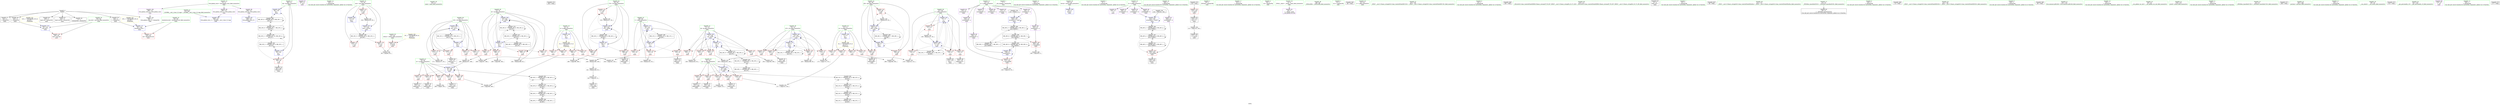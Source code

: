 digraph "SVFG" {
	label="SVFG";

	Node0x5614116430f0 [shape=record,color=grey,label="{NodeID: 0\nNullPtr}"];
	Node0x5614116430f0 -> Node0x561411671900[style=solid];
	Node0x5614116430f0 -> Node0x561411671a00[style=solid];
	Node0x5614116430f0 -> Node0x561411671ad0[style=solid];
	Node0x5614116430f0 -> Node0x561411671ba0[style=solid];
	Node0x5614116430f0 -> Node0x561411671c70[style=solid];
	Node0x5614116430f0 -> Node0x561411671d40[style=solid];
	Node0x5614116430f0 -> Node0x5614116781c0[style=solid];
	Node0x561411678fc0 [shape=record,color=blue,label="{NodeID: 180\n69\<--229\nok\<--\nmain\n}"];
	Node0x561411678fc0 -> Node0x561411691ac0[style=dashed];
	Node0x5614116705e0 [shape=record,color=purple,label="{NodeID: 97\n283\<--21\n\<--.str.1\nmain\n}"];
	Node0x561411643770 [shape=record,color=green,label="{NodeID: 14\n229\<--1\n\<--dummyObj\nCan only get source location for instruction, argument, global var or function.}"];
	Node0x5614116711d0 [shape=record,color=red,label="{NodeID: 111\n275\<--57\n\<--test\nmain\n}"];
	Node0x5614116473c0 [shape=record,color=green,label="{NodeID: 28\n50\<--51\nmain\<--main_field_insensitive\n}"];
	Node0x5614116b2f50 [shape=record,color=black,label="{NodeID: 374\n284 = PHI()\n}"];
	Node0x561411676220 [shape=record,color=red,label="{NodeID: 125\n197\<--71\n\<--i19\nmain\n}"];
	Node0x561411676220 -> Node0x56141167d050[style=solid];
	Node0x561411648630 [shape=record,color=green,label="{NodeID: 42\n79\<--80\nni\<--ni_field_insensitive\nmain\n}"];
	Node0x561411648630 -> Node0x561411676d80[style=solid];
	Node0x561411648630 -> Node0x561411676e50[style=solid];
	Node0x561411648630 -> Node0x561411676f20[style=solid];
	Node0x561411648630 -> Node0x561411676ff0[style=solid];
	Node0x561411648630 -> Node0x5614116770c0[style=solid];
	Node0x561411648630 -> Node0x561411678e20[style=solid];
	Node0x561411696ac0 [shape=record,color=black,label="{NodeID: 305\nMR_28V_2 = PHI(MR_28V_3, MR_28V_1, )\npts\{78 \}\n}"];
	Node0x561411696ac0 -> Node0x56141169a1c0[style=dashed];
	Node0x561411676d80 [shape=record,color=red,label="{NodeID: 139\n205\<--79\n\<--ni\nmain\n}"];
	Node0x561411676d80 -> Node0x561411674d30[style=solid];
	Node0x561411671900 [shape=record,color=black,label="{NodeID: 56\n2\<--3\ndummyVal\<--dummyVal\n}"];
	Node0x56141167d7d0 [shape=record,color=grey,label="{NodeID: 236\n240 = Binary(238, 239, )\n}"];
	Node0x56141167d7d0 -> Node0x56141167d950[style=solid];
	Node0x5614116778e0 [shape=record,color=red,label="{NodeID: 153\n301\<--85\n\<--j83\nmain\n}"];
	Node0x5614116778e0 -> Node0x561411672ce0[style=solid];
	Node0x5614116724c0 [shape=record,color=black,label="{NodeID: 70\n181\<--180\nidxprom29\<--\nmain\n}"];
	Node0x56141167ecd0 [shape=record,color=grey,label="{NodeID: 250\n175 = cmp(173, 174, )\n}"];
	Node0x561411678530 [shape=record,color=blue,label="{NodeID: 167\n67\<--9\nj\<--\nmain\n}"];
	Node0x561411678530 -> Node0x561411675c70[style=dashed];
	Node0x561411678530 -> Node0x561411675d40[style=dashed];
	Node0x561411678530 -> Node0x561411675e10[style=dashed];
	Node0x561411678530 -> Node0x561411675ee0[style=dashed];
	Node0x561411678530 -> Node0x561411678530[style=dashed];
	Node0x561411678530 -> Node0x5614116786d0[style=dashed];
	Node0x561411678530 -> Node0x5614116951c0[style=dashed];
	Node0x561411673020 [shape=record,color=purple,label="{NodeID: 84\n134\<--13\narrayidx15\<--a\nmain\n}"];
	Node0x561411673020 -> Node0x561411678600[style=solid];
	Node0x561411667370 [shape=record,color=green,label="{NodeID: 1\n7\<--1\n__dso_handle\<--dummyObj\nGlob }"];
	Node0x561411679090 [shape=record,color=blue,label="{NodeID: 181\n236\<--9\narrayidx54\<--\nmain\n}"];
	Node0x561411679090 -> Node0x561411677c20[style=dashed];
	Node0x561411679090 -> Node0x561411679090[style=dashed];
	Node0x561411679090 -> Node0x56141168fcc0[style=dashed];
	Node0x5614116706b0 [shape=record,color=purple,label="{NodeID: 98\n364\<--23\nllvm.global_ctors_0\<--llvm.global_ctors\nGlob }"];
	Node0x5614116706b0 -> Node0x561411677fc0[style=solid];
	Node0x561411643840 [shape=record,color=green,label="{NodeID: 15\n245\<--1\n\<--dummyObj\nCan only get source location for instruction, argument, global var or function.}"];
	Node0x56141168dfc0 [shape=record,color=black,label="{NodeID: 278\nMR_20V_6 = PHI(MR_20V_7, MR_20V_5, )\npts\{70 \}\n}"];
	Node0x56141168dfc0 -> Node0x561411678fc0[style=dashed];
	Node0x56141168dfc0 -> Node0x56141168dfc0[style=dashed];
	Node0x56141168dfc0 -> Node0x561411691ac0[style=dashed];
	Node0x56141168dfc0 -> Node0x561411691fc0[style=dashed];
	Node0x5614116712a0 [shape=record,color=red,label="{NodeID: 112\n323\<--57\n\<--test\nmain\n}"];
	Node0x5614116712a0 -> Node0x56141167d650[style=solid];
	Node0x561411647490 [shape=record,color=green,label="{NodeID: 29\n53\<--54\nretval\<--retval_field_insensitive\nmain\n}"];
	Node0x561411647490 -> Node0x5614116782c0[style=solid];
	Node0x5614116762f0 [shape=record,color=red,label="{NodeID: 126\n271\<--71\n\<--i19\nmain\n}"];
	Node0x5614116762f0 -> Node0x56141167ddd0[style=solid];
	Node0x561411648700 [shape=record,color=green,label="{NodeID: 43\n81\<--82\nnj\<--nj_field_insensitive\nmain\n}"];
	Node0x561411648700 -> Node0x561411677190[style=solid];
	Node0x561411648700 -> Node0x561411677260[style=solid];
	Node0x561411648700 -> Node0x561411677330[style=solid];
	Node0x561411648700 -> Node0x561411677400[style=solid];
	Node0x561411648700 -> Node0x5614116774d0[style=solid];
	Node0x561411648700 -> Node0x561411678ef0[style=solid];
	Node0x561411696fc0 [shape=record,color=black,label="{NodeID: 306\nMR_30V_2 = PHI(MR_30V_3, MR_30V_1, )\npts\{80 \}\n}"];
	Node0x561411696fc0 -> Node0x56141169a6c0[style=dashed];
	Node0x561411676e50 [shape=record,color=red,label="{NodeID: 140\n208\<--79\n\<--ni\nmain\n}"];
	Node0x561411676e50 -> Node0x561411675030[style=solid];
	Node0x561411671a00 [shape=record,color=black,label="{NodeID: 57\n141\<--3\n\<--dummyVal\nmain\n}"];
	Node0x56141167d950 [shape=record,color=grey,label="{NodeID: 237\n241 = Binary(240, 92, )\n}"];
	Node0x56141167d950 -> Node0x5614116751b0[style=solid];
	Node0x5614116779b0 [shape=record,color=red,label="{NodeID: 154\n310\<--85\n\<--j83\nmain\n}"];
	Node0x5614116779b0 -> Node0x56141167d4d0[style=solid];
	Node0x561411672590 [shape=record,color=black,label="{NodeID: 71\n220\<--219\nidxprom45\<--\nmain\n}"];
	Node0x56141167ee50 [shape=record,color=grey,label="{NodeID: 251\n189 = cmp(188, 190, )\n}"];
	Node0x561411678600 [shape=record,color=blue,label="{NodeID: 168\n134\<--128\narrayidx15\<--cond\nmain\n}"];
	Node0x561411678600 -> Node0x561411678600[style=dashed];
	Node0x561411678600 -> Node0x5614116915c0[style=dashed];
	Node0x5614116730f0 [shape=record,color=purple,label="{NodeID: 85\n179\<--13\narrayidx28\<--a\nmain\n}"];
	Node0x56141164a130 [shape=record,color=green,label="{NodeID: 2\n9\<--1\n\<--dummyObj\nCan only get source location for instruction, argument, global var or function.}"];
	Node0x561411679160 [shape=record,color=blue,label="{NodeID: 182\n252\<--244\narrayidx61\<--cond57\nmain\n}"];
	Node0x561411679160 -> Node0x561411679160[style=dashed];
	Node0x561411679160 -> Node0x5614116901c0[style=dashed];
	Node0x5614116707b0 [shape=record,color=purple,label="{NodeID: 99\n365\<--23\nllvm.global_ctors_1\<--llvm.global_ctors\nGlob }"];
	Node0x5614116707b0 -> Node0x5614116780c0[style=solid];
	Node0x561411649270 [shape=record,color=green,label="{NodeID: 16\n246\<--1\n\<--dummyObj\nCan only get source location for instruction, argument, global var or function.}"];
	Node0x561411671370 [shape=record,color=red,label="{NodeID: 113\n102\<--59\n\<--i\nmain\n}"];
	Node0x561411671370 -> Node0x56141167e850[style=solid];
	Node0x561411647560 [shape=record,color=green,label="{NodeID: 30\n55\<--56\nnTests\<--nTests_field_insensitive\nmain\n}"];
	Node0x561411647560 -> Node0x561411671030[style=solid];
	Node0x5614116763c0 [shape=record,color=red,label="{NodeID: 127\n173\<--73\n\<--j23\nmain\n}"];
	Node0x5614116763c0 -> Node0x56141167ecd0[style=solid];
	Node0x5614116487d0 [shape=record,color=green,label="{NodeID: 44\n83\<--84\ni79\<--i79_field_insensitive\nmain\n}"];
	Node0x5614116487d0 -> Node0x5614116775a0[style=solid];
	Node0x5614116487d0 -> Node0x561411677670[style=solid];
	Node0x5614116487d0 -> Node0x561411677740[style=solid];
	Node0x5614116487d0 -> Node0x561411679570[style=solid];
	Node0x5614116487d0 -> Node0x5614116797e0[style=solid];
	Node0x5614116974c0 [shape=record,color=black,label="{NodeID: 307\nMR_32V_2 = PHI(MR_32V_3, MR_32V_1, )\npts\{82 \}\n}"];
	Node0x5614116974c0 -> Node0x56141169abc0[style=dashed];
	Node0x561411676f20 [shape=record,color=red,label="{NodeID: 141\n219\<--79\n\<--ni\nmain\n}"];
	Node0x561411676f20 -> Node0x561411672590[style=solid];
	Node0x561411671ad0 [shape=record,color=black,label="{NodeID: 58\n142\<--3\n\<--dummyVal\nmain\n}"];
	Node0x561411671ad0 -> Node0x5614116787a0[style=solid];
	Node0x56141167dad0 [shape=record,color=grey,label="{NodeID: 238\n267 = Binary(266, 92, )\n}"];
	Node0x56141167dad0 -> Node0x5614116793d0[style=solid];
	Node0x561411677a80 [shape=record,color=red,label="{NodeID: 155\n123\<--120\n\<--call11\nmain\n}"];
	Node0x561411677a80 -> Node0x5614116720b0[style=solid];
	Node0x561411672660 [shape=record,color=black,label="{NodeID: 72\n223\<--222\nidxprom47\<--\nmain\n}"];
	Node0x561411674a30 [shape=record,color=grey,label="{NodeID: 252\n195 = cmp(194, 190, )\n}"];
	Node0x5614116786d0 [shape=record,color=blue,label="{NodeID: 169\n67\<--138\nj\<--inc\nmain\n}"];
	Node0x5614116786d0 -> Node0x561411675c70[style=dashed];
	Node0x5614116786d0 -> Node0x561411675d40[style=dashed];
	Node0x5614116786d0 -> Node0x561411675e10[style=dashed];
	Node0x5614116786d0 -> Node0x561411675ee0[style=dashed];
	Node0x5614116786d0 -> Node0x561411678530[style=dashed];
	Node0x5614116786d0 -> Node0x5614116786d0[style=dashed];
	Node0x5614116786d0 -> Node0x5614116951c0[style=dashed];
	Node0x5614116731c0 [shape=record,color=purple,label="{NodeID: 86\n182\<--13\narrayidx30\<--a\nmain\n}"];
	Node0x5614116731c0 -> Node0x561411677b50[style=solid];
	Node0x561411643970 [shape=record,color=green,label="{NodeID: 3\n18\<--1\n_ZSt3cin\<--dummyObj\nGlob }"];
	Node0x561411679230 [shape=record,color=blue,label="{NodeID: 183\n77\<--256\ndj\<--inc63\nmain\n}"];
	Node0x561411679230 -> Node0x561411676a40[style=dashed];
	Node0x561411679230 -> Node0x561411676b10[style=dashed];
	Node0x561411679230 -> Node0x561411676be0[style=dashed];
	Node0x561411679230 -> Node0x561411676cb0[style=dashed];
	Node0x561411679230 -> Node0x561411678d50[style=dashed];
	Node0x561411679230 -> Node0x561411679230[style=dashed];
	Node0x561411679230 -> Node0x56141168bcc0[style=dashed];
	Node0x5614116708b0 [shape=record,color=purple,label="{NodeID: 100\n366\<--23\nllvm.global_ctors_2\<--llvm.global_ctors\nGlob }"];
	Node0x5614116708b0 -> Node0x5614116781c0[style=solid];
	Node0x561411649300 [shape=record,color=green,label="{NodeID: 17\n315\<--1\n\<--dummyObj\nCan only get source location for instruction, argument, global var or function.}"];
	Node0x561411671440 [shape=record,color=red,label="{NodeID: 114\n129\<--59\n\<--i\nmain\n}"];
	Node0x561411671440 -> Node0x561411672250[style=solid];
	Node0x561411647630 [shape=record,color=green,label="{NodeID: 31\n57\<--58\ntest\<--test_field_insensitive\nmain\n}"];
	Node0x561411647630 -> Node0x561411671100[style=solid];
	Node0x561411647630 -> Node0x5614116711d0[style=solid];
	Node0x561411647630 -> Node0x5614116712a0[style=solid];
	Node0x561411647630 -> Node0x561411678390[style=solid];
	Node0x561411647630 -> Node0x5614116798b0[style=solid];
	Node0x561411676490 [shape=record,color=red,label="{NodeID: 128\n180\<--73\n\<--j23\nmain\n}"];
	Node0x561411676490 -> Node0x5614116724c0[style=solid];
	Node0x5614116488a0 [shape=record,color=green,label="{NodeID: 45\n85\<--86\nj83\<--j83_field_insensitive\nmain\n}"];
	Node0x5614116488a0 -> Node0x561411677810[style=solid];
	Node0x5614116488a0 -> Node0x5614116778e0[style=solid];
	Node0x5614116488a0 -> Node0x5614116779b0[style=solid];
	Node0x5614116488a0 -> Node0x561411679640[style=solid];
	Node0x5614116488a0 -> Node0x561411679710[style=solid];
	Node0x5614116979c0 [shape=record,color=black,label="{NodeID: 308\nMR_34V_2 = PHI(MR_34V_6, MR_34V_1, )\npts\{84 \}\n}"];
	Node0x5614116979c0 -> Node0x561411679570[style=dashed];
	Node0x5614116979c0 -> Node0x5614116979c0[style=dashed];
	Node0x561411676ff0 [shape=record,color=red,label="{NodeID: 142\n231\<--79\n\<--ni\nmain\n}"];
	Node0x561411676ff0 -> Node0x561411672730[style=solid];
	Node0x561411671ba0 [shape=record,color=black,label="{NodeID: 59\n144\<--3\n\<--dummyVal\nmain\n}"];
	Node0x561411671ba0 -> Node0x561411678870[style=solid];
	Node0x56141167dc50 [shape=record,color=grey,label="{NodeID: 239\n153 = Binary(152, 92, )\n}"];
	Node0x56141167dc50 -> Node0x561411678940[style=solid];
	Node0x561411677b50 [shape=record,color=red,label="{NodeID: 156\n183\<--182\n\<--arrayidx30\nmain\n}"];
	Node0x561411677b50 -> Node0x56141167e6d0[style=solid];
	Node0x561411672730 [shape=record,color=black,label="{NodeID: 73\n232\<--231\nidxprom51\<--\nmain\n}"];
	Node0x561411674bb0 [shape=record,color=grey,label="{NodeID: 253\n296 = cmp(294, 295, )\n}"];
	Node0x5614116787a0 [shape=record,color=blue,label="{NodeID: 170\n63\<--142\nexn.slot\<--\nmain\n}"];
	Node0x5614116787a0 -> Node0x561411675ad0[style=dashed];
	Node0x561411673290 [shape=record,color=purple,label="{NodeID: 87\n221\<--13\narrayidx46\<--a\nmain\n}"];
	Node0x561411642fd0 [shape=record,color=green,label="{NodeID: 4\n19\<--1\n.str\<--dummyObj\nGlob }"];
	Node0x561411679300 [shape=record,color=blue,label="{NodeID: 184\n75\<--261\ndi\<--inc66\nmain\n}"];
	Node0x561411679300 -> Node0x561411676700[style=dashed];
	Node0x561411679300 -> Node0x5614116767d0[style=dashed];
	Node0x561411679300 -> Node0x5614116768a0[style=dashed];
	Node0x561411679300 -> Node0x561411676970[style=dashed];
	Node0x561411679300 -> Node0x561411679300[style=dashed];
	Node0x561411679300 -> Node0x56141168b7c0[style=dashed];
	Node0x5614116709b0 [shape=record,color=red,label="{NodeID: 101\n103\<--8\n\<--n\nmain\n}"];
	Node0x5614116709b0 -> Node0x56141167e850[style=solid];
	Node0x5614116493d0 [shape=record,color=green,label="{NodeID: 18\n4\<--6\n_ZStL8__ioinit\<--_ZStL8__ioinit_field_insensitive\nGlob }"];
	Node0x5614116493d0 -> Node0x561411672e80[style=solid];
	Node0x56141168f6d0 [shape=record,color=black,label="{NodeID: 281\nMR_30V_5 = PHI(MR_30V_6, MR_30V_4, )\npts\{80 \}\n}"];
	Node0x56141168f6d0 -> Node0x561411678e20[style=dashed];
	Node0x56141168f6d0 -> Node0x56141168c1c0[style=dashed];
	Node0x56141168f6d0 -> Node0x56141168f6d0[style=dashed];
	Node0x561411675a00 [shape=record,color=red,label="{NodeID: 115\n152\<--59\n\<--i\nmain\n}"];
	Node0x561411675a00 -> Node0x56141167dc50[style=solid];
	Node0x561411647700 [shape=record,color=green,label="{NodeID: 32\n59\<--60\ni\<--i_field_insensitive\nmain\n}"];
	Node0x561411647700 -> Node0x561411671370[style=solid];
	Node0x561411647700 -> Node0x561411671440[style=solid];
	Node0x561411647700 -> Node0x561411675a00[style=solid];
	Node0x561411647700 -> Node0x561411678460[style=solid];
	Node0x561411647700 -> Node0x561411678940[style=solid];
	Node0x561411676560 [shape=record,color=red,label="{NodeID: 129\n201\<--73\n\<--j23\nmain\n}"];
	Node0x561411676560 -> Node0x56141167d350[style=solid];
	Node0x561411648970 [shape=record,color=green,label="{NodeID: 46\n89\<--90\n_ZNSirsERi\<--_ZNSirsERi_field_insensitive\n}"];
	Node0x561411697ec0 [shape=record,color=black,label="{NodeID: 309\nMR_36V_2 = PHI(MR_36V_7, MR_36V_1, )\npts\{86 \}\n}"];
	Node0x561411697ec0 -> Node0x561411679640[style=dashed];
	Node0x561411697ec0 -> Node0x561411697ec0[style=dashed];
	Node0x5614116770c0 [shape=record,color=red,label="{NodeID: 143\n247\<--79\n\<--ni\nmain\n}"];
	Node0x5614116770c0 -> Node0x5614116729a0[style=solid];
	Node0x561411671c70 [shape=record,color=black,label="{NodeID: 60\n330\<--3\nlpad.val\<--dummyVal\nmain\n}"];
	Node0x56141167ddd0 [shape=record,color=grey,label="{NodeID: 240\n272 = Binary(271, 92, )\n}"];
	Node0x56141167ddd0 -> Node0x5614116794a0[style=solid];
	Node0x561411677c20 [shape=record,color=red,label="{NodeID: 157\n225\<--224\n\<--arrayidx48\nmain\n}"];
	Node0x561411677c20 -> Node0x5614116754b0[style=solid];
	Node0x561411672800 [shape=record,color=black,label="{NodeID: 74\n235\<--234\nidxprom53\<--\nmain\n}"];
	Node0x561411674d30 [shape=record,color=grey,label="{NodeID: 254\n206 = cmp(9, 205, )\n}"];
	Node0x561411678870 [shape=record,color=blue,label="{NodeID: 171\n65\<--144\nehselector.slot\<--\nmain\n}"];
	Node0x561411678870 -> Node0x561411675ba0[style=dashed];
	Node0x561411673360 [shape=record,color=purple,label="{NodeID: 88\n224\<--13\narrayidx48\<--a\nmain\n}"];
	Node0x561411673360 -> Node0x561411677c20[style=solid];
	Node0x561411647cc0 [shape=record,color=green,label="{NodeID: 5\n21\<--1\n.str.1\<--dummyObj\nGlob }"];
	Node0x5614116793d0 [shape=record,color=blue,label="{NodeID: 185\n73\<--267\nj23\<--inc70\nmain\n}"];
	Node0x5614116793d0 -> Node0x5614116763c0[style=dashed];
	Node0x5614116793d0 -> Node0x561411676490[style=dashed];
	Node0x5614116793d0 -> Node0x561411676560[style=dashed];
	Node0x5614116793d0 -> Node0x561411676630[style=dashed];
	Node0x5614116793d0 -> Node0x561411678bb0[style=dashed];
	Node0x5614116793d0 -> Node0x5614116793d0[style=dashed];
	Node0x5614116793d0 -> Node0x5614116960c0[style=dashed];
	Node0x561411670a80 [shape=record,color=red,label="{NodeID: 102\n168\<--8\n\<--n\nmain\n}"];
	Node0x561411670a80 -> Node0x561411675630[style=solid];
	Node0x5614116494a0 [shape=record,color=green,label="{NodeID: 19\n8\<--10\nn\<--n_field_insensitive\nGlob }"];
	Node0x5614116494a0 -> Node0x5614116709b0[style=solid];
	Node0x5614116494a0 -> Node0x561411670a80[style=solid];
	Node0x5614116494a0 -> Node0x561411670b50[style=solid];
	Node0x5614116494a0 -> Node0x561411670c20[style=solid];
	Node0x5614116494a0 -> Node0x561411677dc0[style=solid];
	Node0x5614116b1e00 [shape=record,color=black,label="{NodeID: 365\n88 = PHI()\n}"];
	Node0x56141168f7c0 [shape=record,color=black,label="{NodeID: 282\nMR_32V_5 = PHI(MR_32V_6, MR_32V_4, )\npts\{82 \}\n}"];
	Node0x56141168f7c0 -> Node0x561411678ef0[style=dashed];
	Node0x56141168f7c0 -> Node0x56141168c6c0[style=dashed];
	Node0x56141168f7c0 -> Node0x56141168f7c0[style=dashed];
	Node0x561411675ad0 [shape=record,color=red,label="{NodeID: 116\n328\<--63\nexn\<--exn.slot\nmain\n}"];
	Node0x5614116477d0 [shape=record,color=green,label="{NodeID: 33\n61\<--62\ns\<--s_field_insensitive\nmain\n}"];
	Node0x561411693dc0 [shape=record,color=black,label="{NodeID: 296\nMR_38V_8 = PHI(MR_38V_12, MR_38V_7, )\npts\{140000 \}\n}"];
	Node0x561411693dc0 -> Node0x561411677b50[style=dashed];
	Node0x561411693dc0 -> Node0x56141168fcc0[style=dashed];
	Node0x561411693dc0 -> Node0x561411693dc0[style=dashed];
	Node0x561411693dc0 -> Node0x5614116983c0[style=dashed];
	Node0x561411676630 [shape=record,color=red,label="{NodeID: 130\n266\<--73\n\<--j23\nmain\n}"];
	Node0x561411676630 -> Node0x56141167dad0[style=solid];
	Node0x561411648a40 [shape=record,color=green,label="{NodeID: 47\n107\<--108\n_ZNSt7__cxx1112basic_stringIcSt11char_traitsIcESaIcEEC1Ev\<--_ZNSt7__cxx1112basic_stringIcSt11char_traitsIcESaIcEEC1Ev_field_insensitive\n}"];
	Node0x5614116983c0 [shape=record,color=black,label="{NodeID: 310\nMR_38V_2 = PHI(MR_38V_7, MR_38V_1, )\npts\{140000 \}\n}"];
	Node0x5614116983c0 -> Node0x5614116915c0[style=dashed];
	Node0x561411677190 [shape=record,color=red,label="{NodeID: 144\n212\<--81\n\<--nj\nmain\n}"];
	Node0x561411677190 -> Node0x561411675330[style=solid];
	Node0x561411671d40 [shape=record,color=black,label="{NodeID: 61\n331\<--3\nlpad.val104\<--dummyVal\nmain\n}"];
	Node0x56141167df50 [shape=record,color=grey,label="{NodeID: 241\n138 = Binary(137, 92, )\n}"];
	Node0x56141167df50 -> Node0x5614116786d0[style=solid];
	Node0x561411677cf0 [shape=record,color=red,label="{NodeID: 158\n304\<--303\n\<--arrayidx90\nmain\n}"];
	Node0x561411677cf0 -> Node0x561411672db0[style=solid];
	Node0x5614116728d0 [shape=record,color=black,label="{NodeID: 75\n243\<--242\n\<--tobool56\nmain\n}"];
	Node0x561411674eb0 [shape=record,color=grey,label="{NodeID: 255\n217 = cmp(215, 216, )\n}"];
	Node0x561411678940 [shape=record,color=blue,label="{NodeID: 172\n59\<--153\ni\<--inc17\nmain\n}"];
	Node0x561411678940 -> Node0x561411671370[style=dashed];
	Node0x561411678940 -> Node0x561411671440[style=dashed];
	Node0x561411678940 -> Node0x561411675a00[style=dashed];
	Node0x561411678940 -> Node0x561411678940[style=dashed];
	Node0x561411678940 -> Node0x561411694cc0[style=dashed];
	Node0x561411673430 [shape=record,color=purple,label="{NodeID: 89\n233\<--13\narrayidx52\<--a\nmain\n}"];
	Node0x5614116481d0 [shape=record,color=green,label="{NodeID: 6\n24\<--1\n\<--dummyObj\nCan only get source location for instruction, argument, global var or function.}"];
	Node0x5614116794a0 [shape=record,color=blue,label="{NodeID: 186\n71\<--272\ni19\<--inc73\nmain\n}"];
	Node0x5614116794a0 -> Node0x561411676080[style=dashed];
	Node0x5614116794a0 -> Node0x561411676150[style=dashed];
	Node0x5614116794a0 -> Node0x561411676220[style=dashed];
	Node0x5614116794a0 -> Node0x5614116762f0[style=dashed];
	Node0x5614116794a0 -> Node0x5614116794a0[style=dashed];
	Node0x5614116794a0 -> Node0x561411695bc0[style=dashed];
	Node0x561411670b50 [shape=record,color=red,label="{NodeID: 103\n209\<--8\n\<--n\nmain\n}"];
	Node0x561411670b50 -> Node0x561411675030[style=solid];
	Node0x561411649570 [shape=record,color=green,label="{NodeID: 20\n11\<--12\nm\<--m_field_insensitive\nGlob }"];
	Node0x561411649570 -> Node0x561411670cf0[style=solid];
	Node0x561411649570 -> Node0x561411670dc0[style=solid];
	Node0x561411649570 -> Node0x561411670e90[style=solid];
	Node0x561411649570 -> Node0x561411670f60[style=solid];
	Node0x561411649570 -> Node0x561411677ec0[style=solid];
	Node0x5614116b2750 [shape=record,color=black,label="{NodeID: 366\n109 = PHI()\n}"];
	Node0x56141168fcc0 [shape=record,color=black,label="{NodeID: 283\nMR_38V_9 = PHI(MR_38V_10, MR_38V_8, )\npts\{140000 \}\n}"];
	Node0x56141168fcc0 -> Node0x561411677c20[style=dashed];
	Node0x56141168fcc0 -> Node0x561411679090[style=dashed];
	Node0x56141168fcc0 -> Node0x56141168fcc0[style=dashed];
	Node0x56141168fcc0 -> Node0x561411693dc0[style=dashed];
	Node0x561411675ba0 [shape=record,color=red,label="{NodeID: 117\n329\<--65\nsel\<--ehselector.slot\nmain\n}"];
	Node0x5614116478a0 [shape=record,color=green,label="{NodeID: 34\n63\<--64\nexn.slot\<--exn.slot_field_insensitive\nmain\n}"];
	Node0x5614116478a0 -> Node0x561411675ad0[style=solid];
	Node0x5614116478a0 -> Node0x5614116787a0[style=solid];
	Node0x5614116942c0 [shape=record,color=black,label="{NodeID: 297\nMR_40V_4 = PHI(MR_40V_8, MR_40V_3, )\npts\{170000 \}\n}"];
	Node0x5614116942c0 -> Node0x561411677cf0[style=dashed];
	Node0x5614116942c0 -> Node0x5614116901c0[style=dashed];
	Node0x5614116942c0 -> Node0x5614116942c0[style=dashed];
	Node0x5614116942c0 -> Node0x5614116988c0[style=dashed];
	Node0x561411676700 [shape=record,color=red,label="{NodeID: 131\n188\<--75\n\<--di\nmain\n}"];
	Node0x561411676700 -> Node0x56141167ee50[style=solid];
	Node0x561411648b10 [shape=record,color=green,label="{NodeID: 48\n110\<--111\n_ZStrsIcSt11char_traitsIcESaIcEERSt13basic_istreamIT_T0_ES7_RNSt7__cxx1112basic_stringIS4_S5_T1_EE\<--_ZStrsIcSt11char_traitsIcESaIcEERSt13basic_istreamIT_T0_ES7_RNSt7__cxx1112basic_stringIS4_S5_T1_EE_field_insensitive\n}"];
	Node0x5614116988c0 [shape=record,color=black,label="{NodeID: 311\nMR_40V_2 = PHI(MR_40V_3, MR_40V_1, )\npts\{170000 \}\n}"];
	Node0x5614116988c0 -> Node0x561411677cf0[style=dashed];
	Node0x5614116988c0 -> Node0x5614116942c0[style=dashed];
	Node0x5614116988c0 -> Node0x5614116988c0[style=dashed];
	Node0x561411677260 [shape=record,color=red,label="{NodeID: 145\n215\<--81\n\<--nj\nmain\n}"];
	Node0x561411677260 -> Node0x561411674eb0[style=solid];
	Node0x561411671e10 [shape=record,color=black,label="{NodeID: 62\n52\<--9\nmain_ret\<--\nmain\n}"];
	Node0x56141169cec0 [shape=record,color=yellow,style=double,label="{NodeID: 325\n2V_1 = ENCHI(MR_2V_0)\npts\{10 \}\nFun[main]}"];
	Node0x56141169cec0 -> Node0x5614116709b0[style=dashed];
	Node0x56141169cec0 -> Node0x561411670a80[style=dashed];
	Node0x56141169cec0 -> Node0x561411670b50[style=dashed];
	Node0x56141169cec0 -> Node0x561411670c20[style=dashed];
	Node0x56141167e0d0 [shape=record,color=grey,label="{NodeID: 242\n256 = Binary(255, 92, )\n}"];
	Node0x56141167e0d0 -> Node0x561411679230[style=solid];
	Node0x561411677dc0 [shape=record,color=blue,label="{NodeID: 159\n8\<--9\nn\<--\nGlob }"];
	Node0x561411677dc0 -> Node0x56141169cec0[style=dashed];
	Node0x5614116729a0 [shape=record,color=black,label="{NodeID: 76\n248\<--247\nidxprom58\<--\nmain\n}"];
	Node0x561411675030 [shape=record,color=grey,label="{NodeID: 256\n210 = cmp(208, 209, )\n}"];
	Node0x561411678a10 [shape=record,color=blue,label="{NodeID: 173\n69\<--164\nok\<--\nmain\n}"];
	Node0x561411678a10 -> Node0x561411675fb0[style=dashed];
	Node0x561411678a10 -> Node0x561411691fc0[style=dashed];
	Node0x561411678a10 -> Node0x5614116956c0[style=dashed];
	Node0x561411673500 [shape=record,color=purple,label="{NodeID: 90\n236\<--13\narrayidx54\<--a\nmain\n}"];
	Node0x561411673500 -> Node0x561411679090[style=solid];
	Node0x561411648260 [shape=record,color=green,label="{NodeID: 7\n92\<--1\n\<--dummyObj\nCan only get source location for instruction, argument, global var or function.}"];
	Node0x56141168b7c0 [shape=record,color=black,label="{NodeID: 270\nMR_26V_8 = PHI(MR_26V_6, MR_26V_4, )\npts\{76 \}\n}"];
	Node0x56141168b7c0 -> Node0x561411678c80[style=dashed];
	Node0x56141168b7c0 -> Node0x56141168b7c0[style=dashed];
	Node0x56141168b7c0 -> Node0x561411699cc0[style=dashed];
	Node0x561411679570 [shape=record,color=blue,label="{NodeID: 187\n83\<--9\ni79\<--\nmain\n}"];
	Node0x561411679570 -> Node0x5614116775a0[style=dashed];
	Node0x561411679570 -> Node0x561411677670[style=dashed];
	Node0x561411679570 -> Node0x561411677740[style=dashed];
	Node0x561411679570 -> Node0x5614116797e0[style=dashed];
	Node0x561411679570 -> Node0x5614116979c0[style=dashed];
	Node0x561411670c20 [shape=record,color=red,label="{NodeID: 104\n289\<--8\n\<--n\nmain\n}"];
	Node0x561411670c20 -> Node0x56141167eb50[style=solid];
	Node0x561411649640 [shape=record,color=green,label="{NodeID: 21\n13\<--14\na\<--a_field_insensitive\nGlob }"];
	Node0x561411649640 -> Node0x561411672f50[style=solid];
	Node0x561411649640 -> Node0x561411673020[style=solid];
	Node0x561411649640 -> Node0x5614116730f0[style=solid];
	Node0x561411649640 -> Node0x5614116731c0[style=solid];
	Node0x561411649640 -> Node0x561411673290[style=solid];
	Node0x561411649640 -> Node0x561411673360[style=solid];
	Node0x561411649640 -> Node0x561411673430[style=solid];
	Node0x561411649640 -> Node0x561411673500[style=solid];
	Node0x5614116b2850 [shape=record,color=black,label="{NodeID: 367\n98 = PHI()\n}"];
	Node0x5614116901c0 [shape=record,color=black,label="{NodeID: 284\nMR_40V_5 = PHI(MR_40V_6, MR_40V_4, )\npts\{170000 \}\n}"];
	Node0x5614116901c0 -> Node0x561411679160[style=dashed];
	Node0x5614116901c0 -> Node0x5614116901c0[style=dashed];
	Node0x5614116901c0 -> Node0x5614116942c0[style=dashed];
	Node0x561411675c70 [shape=record,color=red,label="{NodeID: 118\n114\<--67\n\<--j\nmain\n}"];
	Node0x561411675c70 -> Node0x56141167e550[style=solid];
	Node0x561411647970 [shape=record,color=green,label="{NodeID: 35\n65\<--66\nehselector.slot\<--ehselector.slot_field_insensitive\nmain\n}"];
	Node0x561411647970 -> Node0x561411675ba0[style=solid];
	Node0x561411647970 -> Node0x561411678870[style=solid];
	Node0x5614116947c0 [shape=record,color=black,label="{NodeID: 298\nMR_10V_3 = PHI(MR_10V_4, MR_10V_2, )\npts\{58 \}\n}"];
	Node0x5614116947c0 -> Node0x561411671100[style=dashed];
	Node0x5614116947c0 -> Node0x5614116711d0[style=dashed];
	Node0x5614116947c0 -> Node0x5614116712a0[style=dashed];
	Node0x5614116947c0 -> Node0x5614116798b0[style=dashed];
	Node0x5614116767d0 [shape=record,color=red,label="{NodeID: 132\n198\<--75\n\<--di\nmain\n}"];
	Node0x5614116767d0 -> Node0x56141167d050[style=solid];
	Node0x561411648be0 [shape=record,color=green,label="{NodeID: 49\n121\<--122\n_ZNSt7__cxx1112basic_stringIcSt11char_traitsIcESaIcEEixEm\<--_ZNSt7__cxx1112basic_stringIcSt11char_traitsIcESaIcEEixEm_field_insensitive\n}"];
	Node0x56141167c510 [shape=record,color=black,label="{NodeID: 229\n128 = PHI(92, 9, )\n}"];
	Node0x56141167c510 -> Node0x561411678600[style=solid];
	Node0x561411677330 [shape=record,color=red,label="{NodeID: 146\n222\<--81\n\<--nj\nmain\n}"];
	Node0x561411677330 -> Node0x561411672660[style=solid];
	Node0x561411671ee0 [shape=record,color=black,label="{NodeID: 63\n36\<--37\n\<--_ZNSt8ios_base4InitD1Ev\nCan only get source location for instruction, argument, global var or function.}"];
	Node0x56141169d9e0 [shape=record,color=yellow,style=double,label="{NodeID: 326\n4V_1 = ENCHI(MR_4V_0)\npts\{12 \}\nFun[main]}"];
	Node0x56141169d9e0 -> Node0x561411670cf0[style=dashed];
	Node0x56141169d9e0 -> Node0x561411670dc0[style=dashed];
	Node0x56141169d9e0 -> Node0x561411670e90[style=dashed];
	Node0x56141169d9e0 -> Node0x561411670f60[style=dashed];
	Node0x56141167e250 [shape=record,color=grey,label="{NodeID: 243\n261 = Binary(260, 92, )\n}"];
	Node0x56141167e250 -> Node0x561411679300[style=solid];
	Node0x561411677ec0 [shape=record,color=blue,label="{NodeID: 160\n11\<--9\nm\<--\nGlob }"];
	Node0x561411677ec0 -> Node0x56141169d9e0[style=dashed];
	Node0x561411672a70 [shape=record,color=black,label="{NodeID: 77\n251\<--250\nidxprom60\<--\nmain\n}"];
	Node0x5614116751b0 [shape=record,color=grey,label="{NodeID: 257\n242 = cmp(241, 9, )\n}"];
	Node0x5614116751b0 -> Node0x5614116728d0[style=solid];
	Node0x561411678ae0 [shape=record,color=blue,label="{NodeID: 174\n71\<--9\ni19\<--\nmain\n}"];
	Node0x561411678ae0 -> Node0x561411676080[style=dashed];
	Node0x561411678ae0 -> Node0x561411676150[style=dashed];
	Node0x561411678ae0 -> Node0x561411676220[style=dashed];
	Node0x561411678ae0 -> Node0x5614116762f0[style=dashed];
	Node0x561411678ae0 -> Node0x5614116794a0[style=dashed];
	Node0x561411678ae0 -> Node0x561411695bc0[style=dashed];
	Node0x5614116735d0 [shape=record,color=purple,label="{NodeID: 91\n156\<--15\n\<--b\nmain\n}"];
	Node0x561411649f80 [shape=record,color=green,label="{NodeID: 8\n126\<--1\n\<--dummyObj\nCan only get source location for instruction, argument, global var or function.}"];
	Node0x56141168bcc0 [shape=record,color=black,label="{NodeID: 271\nMR_28V_9 = PHI(MR_28V_5, MR_28V_4, )\npts\{78 \}\n}"];
	Node0x56141168bcc0 -> Node0x561411678d50[style=dashed];
	Node0x56141168bcc0 -> Node0x56141168bcc0[style=dashed];
	Node0x56141168bcc0 -> Node0x56141169a1c0[style=dashed];
	Node0x561411679640 [shape=record,color=blue,label="{NodeID: 188\n85\<--9\nj83\<--\nmain\n}"];
	Node0x561411679640 -> Node0x561411677810[style=dashed];
	Node0x561411679640 -> Node0x5614116778e0[style=dashed];
	Node0x561411679640 -> Node0x5614116779b0[style=dashed];
	Node0x561411679640 -> Node0x561411679640[style=dashed];
	Node0x561411679640 -> Node0x561411679710[style=dashed];
	Node0x561411679640 -> Node0x561411697ec0[style=dashed];
	Node0x561411670cf0 [shape=record,color=red,label="{NodeID: 105\n115\<--11\n\<--m\nmain\n}"];
	Node0x561411670cf0 -> Node0x56141167e550[style=solid];
	Node0x561411649710 [shape=record,color=green,label="{NodeID: 22\n15\<--17\nb\<--b_field_insensitive\nGlob }"];
	Node0x561411649710 -> Node0x5614116735d0[style=solid];
	Node0x561411649710 -> Node0x5614116736a0[style=solid];
	Node0x561411649710 -> Node0x561411673770[style=solid];
	Node0x561411649710 -> Node0x561411673840[style=solid];
	Node0x561411649710 -> Node0x561411673910[style=solid];
	Node0x5614116b29b0 [shape=record,color=black,label="{NodeID: 368\n35 = PHI()\n}"];
	Node0x561411675d40 [shape=record,color=red,label="{NodeID: 119\n118\<--67\n\<--j\nmain\n}"];
	Node0x561411675d40 -> Node0x561411671fe0[style=solid];
	Node0x561411647a40 [shape=record,color=green,label="{NodeID: 36\n67\<--68\nj\<--j_field_insensitive\nmain\n}"];
	Node0x561411647a40 -> Node0x561411675c70[style=solid];
	Node0x561411647a40 -> Node0x561411675d40[style=solid];
	Node0x561411647a40 -> Node0x561411675e10[style=solid];
	Node0x561411647a40 -> Node0x561411675ee0[style=solid];
	Node0x561411647a40 -> Node0x561411678530[style=solid];
	Node0x561411647a40 -> Node0x5614116786d0[style=solid];
	Node0x561411694cc0 [shape=record,color=black,label="{NodeID: 299\nMR_12V_2 = PHI(MR_12V_4, MR_12V_1, )\npts\{60 \}\n}"];
	Node0x561411694cc0 -> Node0x561411678460[style=dashed];
	Node0x5614116768a0 [shape=record,color=red,label="{NodeID: 133\n238\<--75\n\<--di\nmain\n}"];
	Node0x5614116768a0 -> Node0x56141167d7d0[style=solid];
	Node0x561411648cb0 [shape=record,color=green,label="{NodeID: 50\n147\<--148\n_ZNSt7__cxx1112basic_stringIcSt11char_traitsIcESaIcEED1Ev\<--_ZNSt7__cxx1112basic_stringIcSt11char_traitsIcESaIcEED1Ev_field_insensitive\n}"];
	Node0x56141167cab0 [shape=record,color=black,label="{NodeID: 230\n244 = PHI(245, 246, )\n}"];
	Node0x56141167cab0 -> Node0x561411679160[style=solid];
	Node0x561411677400 [shape=record,color=red,label="{NodeID: 147\n234\<--81\n\<--nj\nmain\n}"];
	Node0x561411677400 -> Node0x561411672800[style=solid];
	Node0x561411671fe0 [shape=record,color=black,label="{NodeID: 64\n119\<--118\nconv\<--\nmain\n}"];
	Node0x56141167e3d0 [shape=record,color=grey,label="{NodeID: 244\n125 = cmp(124, 126, )\n}"];
	Node0x56141167e3d0 -> Node0x561411672180[style=solid];
	Node0x561411677fc0 [shape=record,color=blue,label="{NodeID: 161\n364\<--24\nllvm.global_ctors_0\<--\nGlob }"];
	Node0x561411672b40 [shape=record,color=black,label="{NodeID: 78\n281\<--280\ntobool76\<--\nmain\n}"];
	Node0x561411675330 [shape=record,color=grey,label="{NodeID: 258\n213 = cmp(9, 212, )\n}"];
	Node0x561411678bb0 [shape=record,color=blue,label="{NodeID: 175\n73\<--9\nj23\<--\nmain\n}"];
	Node0x561411678bb0 -> Node0x5614116763c0[style=dashed];
	Node0x561411678bb0 -> Node0x561411676490[style=dashed];
	Node0x561411678bb0 -> Node0x561411676560[style=dashed];
	Node0x561411678bb0 -> Node0x561411676630[style=dashed];
	Node0x561411678bb0 -> Node0x561411678bb0[style=dashed];
	Node0x561411678bb0 -> Node0x5614116793d0[style=dashed];
	Node0x561411678bb0 -> Node0x5614116960c0[style=dashed];
	Node0x5614116736a0 [shape=record,color=purple,label="{NodeID: 92\n249\<--15\narrayidx59\<--b\nmain\n}"];
	Node0x56141164a010 [shape=record,color=green,label="{NodeID: 9\n158\<--1\n\<--dummyObj\nCan only get source location for instruction, argument, global var or function.}"];
	Node0x56141168c1c0 [shape=record,color=black,label="{NodeID: 272\nMR_30V_8 = PHI(MR_30V_5, MR_30V_4, )\npts\{80 \}\n}"];
	Node0x56141168c1c0 -> Node0x56141168c1c0[style=dashed];
	Node0x56141168c1c0 -> Node0x56141168f6d0[style=dashed];
	Node0x56141168c1c0 -> Node0x56141169a6c0[style=dashed];
	Node0x561411679710 [shape=record,color=blue,label="{NodeID: 189\n85\<--311\nj83\<--inc94\nmain\n}"];
	Node0x561411679710 -> Node0x561411677810[style=dashed];
	Node0x561411679710 -> Node0x5614116778e0[style=dashed];
	Node0x561411679710 -> Node0x5614116779b0[style=dashed];
	Node0x561411679710 -> Node0x561411679640[style=dashed];
	Node0x561411679710 -> Node0x561411679710[style=dashed];
	Node0x561411679710 -> Node0x561411697ec0[style=dashed];
	Node0x561411670dc0 [shape=record,color=red,label="{NodeID: 106\n174\<--11\n\<--m\nmain\n}"];
	Node0x561411670dc0 -> Node0x56141167ecd0[style=solid];
	Node0x5614116497e0 [shape=record,color=green,label="{NodeID: 23\n23\<--27\nllvm.global_ctors\<--llvm.global_ctors_field_insensitive\nGlob }"];
	Node0x5614116497e0 -> Node0x5614116706b0[style=solid];
	Node0x5614116497e0 -> Node0x5614116707b0[style=solid];
	Node0x5614116497e0 -> Node0x5614116708b0[style=solid];
	Node0x5614116b2a80 [shape=record,color=black,label="{NodeID: 369\n99 = PHI()\n}"];
	Node0x561411675e10 [shape=record,color=red,label="{NodeID: 120\n132\<--67\n\<--j\nmain\n}"];
	Node0x561411675e10 -> Node0x561411672320[style=solid];
	Node0x561411647b10 [shape=record,color=green,label="{NodeID: 37\n69\<--70\nok\<--ok_field_insensitive\nmain\n}"];
	Node0x561411647b10 -> Node0x561411675fb0[style=solid];
	Node0x561411647b10 -> Node0x561411678a10[style=solid];
	Node0x561411647b10 -> Node0x561411678fc0[style=solid];
	Node0x5614116951c0 [shape=record,color=black,label="{NodeID: 300\nMR_18V_2 = PHI(MR_18V_3, MR_18V_1, )\npts\{68 \}\n}"];
	Node0x5614116951c0 -> Node0x561411678530[style=dashed];
	Node0x5614116951c0 -> Node0x5614116951c0[style=dashed];
	Node0x561411676970 [shape=record,color=red,label="{NodeID: 134\n260\<--75\n\<--di\nmain\n}"];
	Node0x561411676970 -> Node0x56141167e250[style=solid];
	Node0x561411648d80 [shape=record,color=green,label="{NodeID: 51\n161\<--162\nllvm.memset.p0i8.i64\<--llvm.memset.p0i8.i64_field_insensitive\n}"];
	Node0x56141167d050 [shape=record,color=grey,label="{NodeID: 231\n199 = Binary(197, 198, )\n}"];
	Node0x56141167d050 -> Node0x561411678e20[style=solid];
	Node0x5614116774d0 [shape=record,color=red,label="{NodeID: 148\n250\<--81\n\<--nj\nmain\n}"];
	Node0x5614116774d0 -> Node0x561411672a70[style=solid];
	Node0x5614116720b0 [shape=record,color=black,label="{NodeID: 65\n124\<--123\nconv12\<--\nmain\n}"];
	Node0x5614116720b0 -> Node0x56141167e3d0[style=solid];
	Node0x56141169dba0 [shape=record,color=yellow,style=double,label="{NodeID: 328\n8V_1 = ENCHI(MR_8V_0)\npts\{56 \}\nFun[main]}"];
	Node0x56141169dba0 -> Node0x561411671030[style=dashed];
	Node0x56141167e550 [shape=record,color=grey,label="{NodeID: 245\n116 = cmp(114, 115, )\n}"];
	Node0x5614116780c0 [shape=record,color=blue,label="{NodeID: 162\n365\<--25\nllvm.global_ctors_1\<--_GLOBAL__sub_I_rizar_0_0.cpp\nGlob }"];
	Node0x561411672c10 [shape=record,color=black,label="{NodeID: 79\n299\<--298\nidxprom87\<--\nmain\n}"];
	Node0x5614116754b0 [shape=record,color=grey,label="{NodeID: 259\n226 = cmp(225, 92, )\n}"];
	Node0x561411678c80 [shape=record,color=blue,label="{NodeID: 176\n75\<--9\ndi\<--\nmain\n}"];
	Node0x561411678c80 -> Node0x561411676700[style=dashed];
	Node0x561411678c80 -> Node0x5614116767d0[style=dashed];
	Node0x561411678c80 -> Node0x5614116768a0[style=dashed];
	Node0x561411678c80 -> Node0x561411676970[style=dashed];
	Node0x561411678c80 -> Node0x561411679300[style=dashed];
	Node0x561411678c80 -> Node0x56141168b7c0[style=dashed];
	Node0x561411673770 [shape=record,color=purple,label="{NodeID: 93\n252\<--15\narrayidx61\<--b\nmain\n}"];
	Node0x561411673770 -> Node0x561411679160[style=solid];
	Node0x561411647ed0 [shape=record,color=green,label="{NodeID: 10\n159\<--1\n\<--dummyObj\nCan only get source location for instruction, argument, global var or function.}"];
	Node0x56141168c6c0 [shape=record,color=black,label="{NodeID: 273\nMR_32V_8 = PHI(MR_32V_5, MR_32V_4, )\npts\{82 \}\n}"];
	Node0x56141168c6c0 -> Node0x56141168c6c0[style=dashed];
	Node0x56141168c6c0 -> Node0x56141168f7c0[style=dashed];
	Node0x56141168c6c0 -> Node0x56141169abc0[style=dashed];
	Node0x5614116797e0 [shape=record,color=blue,label="{NodeID: 190\n83\<--318\ni79\<--inc98\nmain\n}"];
	Node0x5614116797e0 -> Node0x5614116775a0[style=dashed];
	Node0x5614116797e0 -> Node0x561411677670[style=dashed];
	Node0x5614116797e0 -> Node0x561411677740[style=dashed];
	Node0x5614116797e0 -> Node0x5614116797e0[style=dashed];
	Node0x5614116797e0 -> Node0x5614116979c0[style=dashed];
	Node0x561411670e90 [shape=record,color=red,label="{NodeID: 107\n216\<--11\n\<--m\nmain\n}"];
	Node0x561411670e90 -> Node0x561411674eb0[style=solid];
	Node0x5614116498b0 [shape=record,color=green,label="{NodeID: 24\n28\<--29\n__cxx_global_var_init\<--__cxx_global_var_init_field_insensitive\n}"];
	Node0x5614116b2b50 [shape=record,color=black,label="{NodeID: 370\n120 = PHI()\n}"];
	Node0x5614116b2b50 -> Node0x561411677a80[style=solid];
	Node0x561411675ee0 [shape=record,color=red,label="{NodeID: 121\n137\<--67\n\<--j\nmain\n}"];
	Node0x561411675ee0 -> Node0x56141167df50[style=solid];
	Node0x561411647be0 [shape=record,color=green,label="{NodeID: 38\n71\<--72\ni19\<--i19_field_insensitive\nmain\n}"];
	Node0x561411647be0 -> Node0x561411676080[style=solid];
	Node0x561411647be0 -> Node0x561411676150[style=solid];
	Node0x561411647be0 -> Node0x561411676220[style=solid];
	Node0x561411647be0 -> Node0x5614116762f0[style=solid];
	Node0x561411647be0 -> Node0x561411678ae0[style=solid];
	Node0x561411647be0 -> Node0x5614116794a0[style=solid];
	Node0x5614116956c0 [shape=record,color=black,label="{NodeID: 301\nMR_20V_2 = PHI(MR_20V_4, MR_20V_1, )\npts\{70 \}\n}"];
	Node0x5614116956c0 -> Node0x561411678a10[style=dashed];
	Node0x561411676a40 [shape=record,color=red,label="{NodeID: 135\n194\<--77\n\<--dj\nmain\n}"];
	Node0x561411676a40 -> Node0x561411674a30[style=solid];
	Node0x561411671530 [shape=record,color=green,label="{NodeID: 52\n278\<--279\nprintf\<--printf_field_insensitive\n}"];
	Node0x561411699cc0 [shape=record,color=black,label="{NodeID: 315\nMR_26V_3 = PHI(MR_26V_4, MR_26V_2, )\npts\{76 \}\n}"];
	Node0x561411699cc0 -> Node0x561411678c80[style=dashed];
	Node0x561411699cc0 -> Node0x56141168b7c0[style=dashed];
	Node0x561411699cc0 -> Node0x5614116965c0[style=dashed];
	Node0x561411699cc0 -> Node0x561411699cc0[style=dashed];
	Node0x56141167d1d0 [shape=record,color=grey,label="{NodeID: 232\n318 = Binary(317, 92, )\n}"];
	Node0x56141167d1d0 -> Node0x5614116797e0[style=solid];
	Node0x5614116775a0 [shape=record,color=red,label="{NodeID: 149\n288\<--83\n\<--i79\nmain\n}"];
	Node0x5614116775a0 -> Node0x56141167eb50[style=solid];
	Node0x561411672180 [shape=record,color=black,label="{NodeID: 66\n127\<--125\n\<--cmp13\nmain\n}"];
	Node0x56141167e6d0 [shape=record,color=grey,label="{NodeID: 246\n184 = cmp(183, 9, )\n}"];
	Node0x5614116781c0 [shape=record,color=blue, style = dotted,label="{NodeID: 163\n366\<--3\nllvm.global_ctors_2\<--dummyVal\nGlob }"];
	Node0x561411672ce0 [shape=record,color=black,label="{NodeID: 80\n302\<--301\nidxprom89\<--\nmain\n}"];
	Node0x561411675630 [shape=record,color=grey,label="{NodeID: 260\n169 = cmp(167, 168, )\n}"];
	Node0x561411678d50 [shape=record,color=blue,label="{NodeID: 177\n77\<--9\ndj\<--\nmain\n}"];
	Node0x561411678d50 -> Node0x561411676a40[style=dashed];
	Node0x561411678d50 -> Node0x561411676b10[style=dashed];
	Node0x561411678d50 -> Node0x561411676be0[style=dashed];
	Node0x561411678d50 -> Node0x561411676cb0[style=dashed];
	Node0x561411678d50 -> Node0x561411678d50[style=dashed];
	Node0x561411678d50 -> Node0x561411679230[style=dashed];
	Node0x561411678d50 -> Node0x56141168bcc0[style=dashed];
	Node0x561411673840 [shape=record,color=purple,label="{NodeID: 94\n300\<--15\narrayidx88\<--b\nmain\n}"];
	Node0x561411647fa0 [shape=record,color=green,label="{NodeID: 11\n160\<--1\n\<--dummyObj\nCan only get source location for instruction, argument, global var or function.}"];
	Node0x5614116798b0 [shape=record,color=blue,label="{NodeID: 191\n57\<--324\ntest\<--inc102\nmain\n}"];
	Node0x5614116798b0 -> Node0x5614116947c0[style=dashed];
	Node0x561411670f60 [shape=record,color=red,label="{NodeID: 108\n295\<--11\n\<--m\nmain\n}"];
	Node0x561411670f60 -> Node0x561411674bb0[style=solid];
	Node0x561411649980 [shape=record,color=green,label="{NodeID: 25\n32\<--33\n_ZNSt8ios_base4InitC1Ev\<--_ZNSt8ios_base4InitC1Ev_field_insensitive\n}"];
	Node0x5614116b2cb0 [shape=record,color=black,label="{NodeID: 371\n306 = PHI()\n}"];
	Node0x5614116915c0 [shape=record,color=black,label="{NodeID: 288\nMR_38V_3 = PHI(MR_38V_4, MR_38V_2, )\npts\{140000 \}\n}"];
	Node0x5614116915c0 -> Node0x561411678600[style=dashed];
	Node0x5614116915c0 -> Node0x5614116915c0[style=dashed];
	Node0x5614116915c0 -> Node0x561411693dc0[style=dashed];
	Node0x5614116915c0 -> Node0x5614116983c0[style=dashed];
	Node0x561411675fb0 [shape=record,color=red,label="{NodeID: 122\n280\<--69\n\<--ok\nmain\n}"];
	Node0x561411675fb0 -> Node0x561411672b40[style=solid];
	Node0x5614116483c0 [shape=record,color=green,label="{NodeID: 39\n73\<--74\nj23\<--j23_field_insensitive\nmain\n}"];
	Node0x5614116483c0 -> Node0x5614116763c0[style=solid];
	Node0x5614116483c0 -> Node0x561411676490[style=solid];
	Node0x5614116483c0 -> Node0x561411676560[style=solid];
	Node0x5614116483c0 -> Node0x561411676630[style=solid];
	Node0x5614116483c0 -> Node0x561411678bb0[style=solid];
	Node0x5614116483c0 -> Node0x5614116793d0[style=solid];
	Node0x561411695bc0 [shape=record,color=black,label="{NodeID: 302\nMR_22V_2 = PHI(MR_22V_4, MR_22V_1, )\npts\{72 \}\n}"];
	Node0x561411695bc0 -> Node0x561411678ae0[style=dashed];
	Node0x561411676b10 [shape=record,color=red,label="{NodeID: 136\n202\<--77\n\<--dj\nmain\n}"];
	Node0x561411676b10 -> Node0x56141167d350[style=solid];
	Node0x561411671600 [shape=record,color=green,label="{NodeID: 53\n307\<--308\nputchar\<--putchar_field_insensitive\n}"];
	Node0x56141169a1c0 [shape=record,color=black,label="{NodeID: 316\nMR_28V_3 = PHI(MR_28V_4, MR_28V_2, )\npts\{78 \}\n}"];
	Node0x56141169a1c0 -> Node0x561411678d50[style=dashed];
	Node0x56141169a1c0 -> Node0x56141168bcc0[style=dashed];
	Node0x56141169a1c0 -> Node0x561411696ac0[style=dashed];
	Node0x56141169a1c0 -> Node0x56141169a1c0[style=dashed];
	Node0x56141167d350 [shape=record,color=grey,label="{NodeID: 233\n203 = Binary(201, 202, )\n}"];
	Node0x56141167d350 -> Node0x561411678ef0[style=solid];
	Node0x561411677670 [shape=record,color=red,label="{NodeID: 150\n298\<--83\n\<--i79\nmain\n}"];
	Node0x561411677670 -> Node0x561411672c10[style=solid];
	Node0x561411672250 [shape=record,color=black,label="{NodeID: 67\n130\<--129\nidxprom\<--\nmain\n}"];
	Node0x56141167e850 [shape=record,color=grey,label="{NodeID: 247\n104 = cmp(102, 103, )\n}"];
	Node0x5614116782c0 [shape=record,color=blue,label="{NodeID: 164\n53\<--9\nretval\<--\nmain\n}"];
	Node0x561411672db0 [shape=record,color=black,label="{NodeID: 81\n305\<--304\nconv91\<--\nmain\n}"];
	Node0x561411678e20 [shape=record,color=blue,label="{NodeID: 178\n79\<--199\nni\<--add\nmain\n}"];
	Node0x561411678e20 -> Node0x561411676d80[style=dashed];
	Node0x561411678e20 -> Node0x561411676e50[style=dashed];
	Node0x561411678e20 -> Node0x561411676f20[style=dashed];
	Node0x561411678e20 -> Node0x561411676ff0[style=dashed];
	Node0x561411678e20 -> Node0x5614116770c0[style=dashed];
	Node0x561411678e20 -> Node0x561411678e20[style=dashed];
	Node0x561411678e20 -> Node0x56141168f6d0[style=dashed];
	Node0x561411673910 [shape=record,color=purple,label="{NodeID: 95\n303\<--15\narrayidx90\<--b\nmain\n}"];
	Node0x561411673910 -> Node0x561411677cf0[style=solid];
	Node0x561411648070 [shape=record,color=green,label="{NodeID: 12\n164\<--1\n\<--dummyObj\nCan only get source location for instruction, argument, global var or function.}"];
	Node0x561411671030 [shape=record,color=red,label="{NodeID: 109\n95\<--55\n\<--nTests\nmain\n}"];
	Node0x561411671030 -> Node0x56141167e9d0[style=solid];
	Node0x561411649a50 [shape=record,color=green,label="{NodeID: 26\n38\<--39\n__cxa_atexit\<--__cxa_atexit_field_insensitive\n}"];
	Node0x5614116b2d80 [shape=record,color=black,label="{NodeID: 372\n314 = PHI()\n}"];
	Node0x561411691ac0 [shape=record,color=black,label="{NodeID: 289\nMR_20V_8 = PHI(MR_20V_9, MR_20V_7, )\npts\{70 \}\n}"];
	Node0x561411691ac0 -> Node0x561411678fc0[style=dashed];
	Node0x561411691ac0 -> Node0x56141168dfc0[style=dashed];
	Node0x561411691ac0 -> Node0x561411691ac0[style=dashed];
	Node0x561411676080 [shape=record,color=red,label="{NodeID: 123\n167\<--71\n\<--i19\nmain\n}"];
	Node0x561411676080 -> Node0x561411675630[style=solid];
	Node0x561411648490 [shape=record,color=green,label="{NodeID: 40\n75\<--76\ndi\<--di_field_insensitive\nmain\n}"];
	Node0x561411648490 -> Node0x561411676700[style=solid];
	Node0x561411648490 -> Node0x5614116767d0[style=solid];
	Node0x561411648490 -> Node0x5614116768a0[style=solid];
	Node0x561411648490 -> Node0x561411676970[style=solid];
	Node0x561411648490 -> Node0x561411678c80[style=solid];
	Node0x561411648490 -> Node0x561411679300[style=solid];
	Node0x5614116960c0 [shape=record,color=black,label="{NodeID: 303\nMR_24V_2 = PHI(MR_24V_3, MR_24V_1, )\npts\{74 \}\n}"];
	Node0x5614116960c0 -> Node0x561411678bb0[style=dashed];
	Node0x5614116960c0 -> Node0x5614116960c0[style=dashed];
	Node0x561411676be0 [shape=record,color=red,label="{NodeID: 137\n239\<--77\n\<--dj\nmain\n}"];
	Node0x561411676be0 -> Node0x56141167d7d0[style=solid];
	Node0x561411671700 [shape=record,color=green,label="{NodeID: 54\n341\<--342\n__gxx_personality_v0\<--__gxx_personality_v0_field_insensitive\n}"];
	Node0x56141169a6c0 [shape=record,color=black,label="{NodeID: 317\nMR_30V_3 = PHI(MR_30V_4, MR_30V_2, )\npts\{80 \}\n}"];
	Node0x56141169a6c0 -> Node0x56141168c1c0[style=dashed];
	Node0x56141169a6c0 -> Node0x56141168f6d0[style=dashed];
	Node0x56141169a6c0 -> Node0x561411696fc0[style=dashed];
	Node0x56141169a6c0 -> Node0x56141169a6c0[style=dashed];
	Node0x56141167d4d0 [shape=record,color=grey,label="{NodeID: 234\n311 = Binary(310, 92, )\n}"];
	Node0x56141167d4d0 -> Node0x561411679710[style=solid];
	Node0x561411677740 [shape=record,color=red,label="{NodeID: 151\n317\<--83\n\<--i79\nmain\n}"];
	Node0x561411677740 -> Node0x56141167d1d0[style=solid];
	Node0x561411672320 [shape=record,color=black,label="{NodeID: 68\n133\<--132\nidxprom14\<--\nmain\n}"];
	Node0x56141168f080 [shape=record,color=yellow,style=double,label="{NodeID: 331\n14V_1 = ENCHI(MR_14V_0)\npts\{64 \}\nFun[main]}"];
	Node0x56141168f080 -> Node0x5614116787a0[style=dashed];
	Node0x56141167e9d0 [shape=record,color=grey,label="{NodeID: 248\n96 = cmp(94, 95, )\n}"];
	Node0x561411678390 [shape=record,color=blue,label="{NodeID: 165\n57\<--92\ntest\<--\nmain\n}"];
	Node0x561411678390 -> Node0x5614116947c0[style=dashed];
	Node0x561411672e80 [shape=record,color=purple,label="{NodeID: 82\n34\<--4\n\<--_ZStL8__ioinit\n__cxx_global_var_init\n}"];
	Node0x561411678ef0 [shape=record,color=blue,label="{NodeID: 179\n81\<--203\nnj\<--add37\nmain\n}"];
	Node0x561411678ef0 -> Node0x561411677190[style=dashed];
	Node0x561411678ef0 -> Node0x561411677260[style=dashed];
	Node0x561411678ef0 -> Node0x561411677330[style=dashed];
	Node0x561411678ef0 -> Node0x561411677400[style=dashed];
	Node0x561411678ef0 -> Node0x5614116774d0[style=dashed];
	Node0x561411678ef0 -> Node0x561411678ef0[style=dashed];
	Node0x561411678ef0 -> Node0x56141168f7c0[style=dashed];
	Node0x561411670510 [shape=record,color=purple,label="{NodeID: 96\n276\<--19\n\<--.str\nmain\n}"];
	Node0x5614116436a0 [shape=record,color=green,label="{NodeID: 13\n190\<--1\n\<--dummyObj\nCan only get source location for instruction, argument, global var or function.}"];
	Node0x561411671100 [shape=record,color=red,label="{NodeID: 110\n94\<--57\n\<--test\nmain\n}"];
	Node0x561411671100 -> Node0x56141167e9d0[style=solid];
	Node0x5614116472f0 [shape=record,color=green,label="{NodeID: 27\n37\<--43\n_ZNSt8ios_base4InitD1Ev\<--_ZNSt8ios_base4InitD1Ev_field_insensitive\n}"];
	Node0x5614116472f0 -> Node0x561411671ee0[style=solid];
	Node0x5614116b2e50 [shape=record,color=black,label="{NodeID: 373\n277 = PHI()\n}"];
	Node0x561411691fc0 [shape=record,color=black,label="{NodeID: 290\nMR_20V_5 = PHI(MR_20V_10, MR_20V_4, )\npts\{70 \}\n}"];
	Node0x561411691fc0 -> Node0x561411675fb0[style=dashed];
	Node0x561411691fc0 -> Node0x56141168dfc0[style=dashed];
	Node0x561411691fc0 -> Node0x561411691fc0[style=dashed];
	Node0x561411691fc0 -> Node0x5614116956c0[style=dashed];
	Node0x561411676150 [shape=record,color=red,label="{NodeID: 124\n177\<--71\n\<--i19\nmain\n}"];
	Node0x561411676150 -> Node0x5614116723f0[style=solid];
	Node0x561411648560 [shape=record,color=green,label="{NodeID: 41\n77\<--78\ndj\<--dj_field_insensitive\nmain\n}"];
	Node0x561411648560 -> Node0x561411676a40[style=solid];
	Node0x561411648560 -> Node0x561411676b10[style=solid];
	Node0x561411648560 -> Node0x561411676be0[style=solid];
	Node0x561411648560 -> Node0x561411676cb0[style=solid];
	Node0x561411648560 -> Node0x561411678d50[style=solid];
	Node0x561411648560 -> Node0x561411679230[style=solid];
	Node0x5614116965c0 [shape=record,color=black,label="{NodeID: 304\nMR_26V_2 = PHI(MR_26V_3, MR_26V_1, )\npts\{76 \}\n}"];
	Node0x5614116965c0 -> Node0x561411699cc0[style=dashed];
	Node0x561411676cb0 [shape=record,color=red,label="{NodeID: 138\n255\<--77\n\<--dj\nmain\n}"];
	Node0x561411676cb0 -> Node0x56141167e0d0[style=solid];
	Node0x561411671800 [shape=record,color=green,label="{NodeID: 55\n25\<--360\n_GLOBAL__sub_I_rizar_0_0.cpp\<--_GLOBAL__sub_I_rizar_0_0.cpp_field_insensitive\n}"];
	Node0x561411671800 -> Node0x5614116780c0[style=solid];
	Node0x56141169abc0 [shape=record,color=black,label="{NodeID: 318\nMR_32V_3 = PHI(MR_32V_4, MR_32V_2, )\npts\{82 \}\n}"];
	Node0x56141169abc0 -> Node0x56141168c6c0[style=dashed];
	Node0x56141169abc0 -> Node0x56141168f7c0[style=dashed];
	Node0x56141169abc0 -> Node0x5614116974c0[style=dashed];
	Node0x56141169abc0 -> Node0x56141169abc0[style=dashed];
	Node0x56141167d650 [shape=record,color=grey,label="{NodeID: 235\n324 = Binary(323, 92, )\n}"];
	Node0x56141167d650 -> Node0x5614116798b0[style=solid];
	Node0x561411677810 [shape=record,color=red,label="{NodeID: 152\n294\<--85\n\<--j83\nmain\n}"];
	Node0x561411677810 -> Node0x561411674bb0[style=solid];
	Node0x5614116723f0 [shape=record,color=black,label="{NodeID: 69\n178\<--177\nidxprom27\<--\nmain\n}"];
	Node0x56141168f160 [shape=record,color=yellow,style=double,label="{NodeID: 332\n16V_1 = ENCHI(MR_16V_0)\npts\{66 \}\nFun[main]}"];
	Node0x56141168f160 -> Node0x561411678870[style=dashed];
	Node0x56141167eb50 [shape=record,color=grey,label="{NodeID: 249\n290 = cmp(288, 289, )\n}"];
	Node0x561411678460 [shape=record,color=blue,label="{NodeID: 166\n59\<--9\ni\<--\nmain\n}"];
	Node0x561411678460 -> Node0x561411671370[style=dashed];
	Node0x561411678460 -> Node0x561411671440[style=dashed];
	Node0x561411678460 -> Node0x561411675a00[style=dashed];
	Node0x561411678460 -> Node0x561411678940[style=dashed];
	Node0x561411678460 -> Node0x561411694cc0[style=dashed];
	Node0x561411672f50 [shape=record,color=purple,label="{NodeID: 83\n131\<--13\narrayidx\<--a\nmain\n}"];
}
